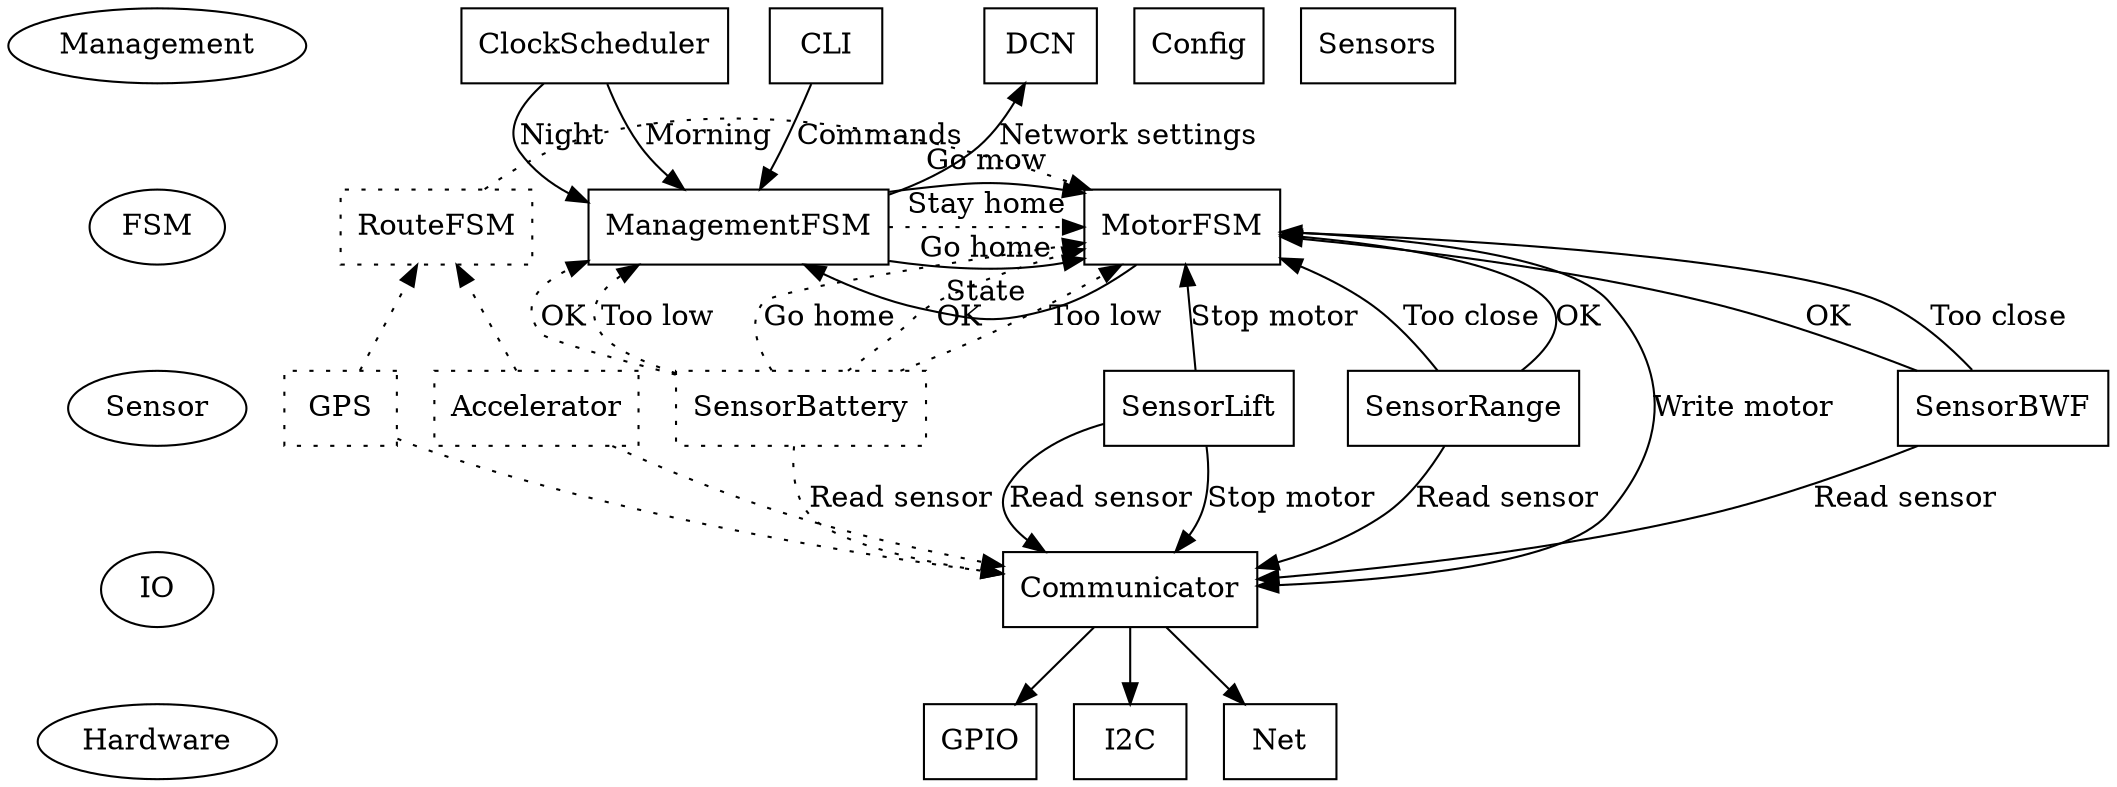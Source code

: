 
// dot -Tpng -o purplemow.png purplemow.dot

digraph G {

  node [shape=ellipse];

  Management -> FSM -> Sensor -> IO -> Hardware [style=invis];

  node [shape=box];

  { rank = same; Management; ClockScheduler; DCN; CLI; Config; Sensors; }
  { rank = same; FSM; ManagementFSM; MotorFSM; RouteFSM; }
  { rank = same; Sensor; SensorBWF; SensorRange; SensorBattery; SensorLift; GPS; Accelerator; }
  { rank = same; IO; Communicator; }
  { rank = same; Hardware; GPIO; I2C; Net; }


  ManagementFSM -> DCN [label="Network settings"];
  CLI -> ManagementFSM [label="Commands"];
  ClockScheduler -> ManagementFSM [label="Night"];
  ClockScheduler -> ManagementFSM [label="Morning"];
  ManagementFSM -> MotorFSM [label="Go home"];
  ManagementFSM -> MotorFSM [style=dotted,label="Stay home"];
  ManagementFSM -> MotorFSM [label="Go mow"];
  MotorFSM -> ManagementFSM [label="State"];
  MotorFSM -> Communicator [label="Write motor"];
  SensorBWF -> MotorFSM [label="Too close"];
  SensorBWF -> MotorFSM [label="OK"];
  SensorBWF -> Communicator [label="Read sensor"];
  SensorRange -> MotorFSM [label="Too close"];
  SensorRange -> MotorFSM [label="OK"];
  SensorRange -> Communicator [label="Read sensor"];
  SensorLift -> MotorFSM [label="Stop motor"];
  SensorLift -> Communicator [label="Stop motor"];
  SensorLift -> Communicator [label="Read sensor"];
  Communicator -> GPIO;
  Communicator -> I2C;
  Communicator -> Net;

  SensorBattery [style=dotted];

  SensorBattery -> MotorFSM [style=dotted,label="Too low"];
  SensorBattery -> MotorFSM [style=dotted,label="Go home"];
  SensorBattery -> ManagementFSM [style=dotted,label="Too low"];
  SensorBattery -> MotorFSM [style=dotted,label="OK"];
  SensorBattery -> ManagementFSM [style=dotted,label="OK"];
  SensorBattery -> Communicator [style=dotted,label="Read sensor"];

  GPS [style=dotted];
  Accelerator [style=dotted];
  RouteFSM [style=dotted];

  Accelerator -> RouteFSM [style=dotted];
  Accelerator -> Communicator [style=dotted];
  GPS -> RouteFSM [style=dotted];
  GPS -> Communicator [style=dotted];
  RouteFSM -> MotorFSM [style=dotted];
}
